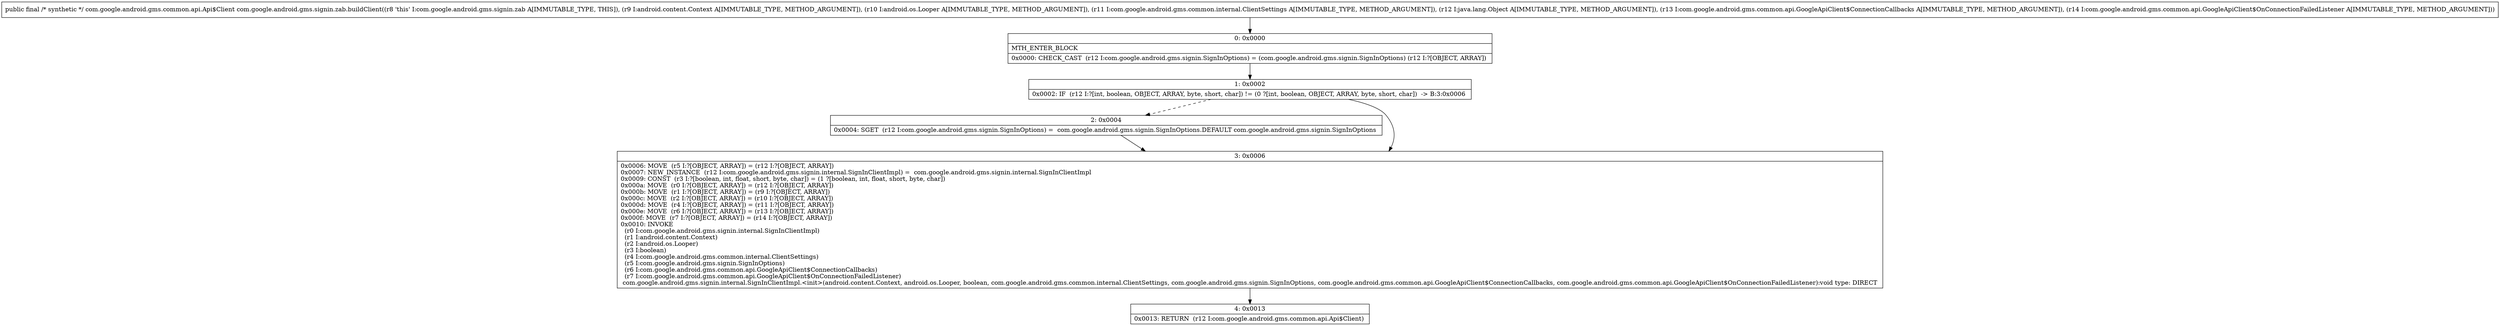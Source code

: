 digraph "CFG forcom.google.android.gms.signin.zab.buildClient(Landroid\/content\/Context;Landroid\/os\/Looper;Lcom\/google\/android\/gms\/common\/internal\/ClientSettings;Ljava\/lang\/Object;Lcom\/google\/android\/gms\/common\/api\/GoogleApiClient$ConnectionCallbacks;Lcom\/google\/android\/gms\/common\/api\/GoogleApiClient$OnConnectionFailedListener;)Lcom\/google\/android\/gms\/common\/api\/Api$Client;" {
Node_0 [shape=record,label="{0\:\ 0x0000|MTH_ENTER_BLOCK\l|0x0000: CHECK_CAST  (r12 I:com.google.android.gms.signin.SignInOptions) = (com.google.android.gms.signin.SignInOptions) (r12 I:?[OBJECT, ARRAY]) \l}"];
Node_1 [shape=record,label="{1\:\ 0x0002|0x0002: IF  (r12 I:?[int, boolean, OBJECT, ARRAY, byte, short, char]) != (0 ?[int, boolean, OBJECT, ARRAY, byte, short, char])  \-\> B:3:0x0006 \l}"];
Node_2 [shape=record,label="{2\:\ 0x0004|0x0004: SGET  (r12 I:com.google.android.gms.signin.SignInOptions) =  com.google.android.gms.signin.SignInOptions.DEFAULT com.google.android.gms.signin.SignInOptions \l}"];
Node_3 [shape=record,label="{3\:\ 0x0006|0x0006: MOVE  (r5 I:?[OBJECT, ARRAY]) = (r12 I:?[OBJECT, ARRAY]) \l0x0007: NEW_INSTANCE  (r12 I:com.google.android.gms.signin.internal.SignInClientImpl) =  com.google.android.gms.signin.internal.SignInClientImpl \l0x0009: CONST  (r3 I:?[boolean, int, float, short, byte, char]) = (1 ?[boolean, int, float, short, byte, char]) \l0x000a: MOVE  (r0 I:?[OBJECT, ARRAY]) = (r12 I:?[OBJECT, ARRAY]) \l0x000b: MOVE  (r1 I:?[OBJECT, ARRAY]) = (r9 I:?[OBJECT, ARRAY]) \l0x000c: MOVE  (r2 I:?[OBJECT, ARRAY]) = (r10 I:?[OBJECT, ARRAY]) \l0x000d: MOVE  (r4 I:?[OBJECT, ARRAY]) = (r11 I:?[OBJECT, ARRAY]) \l0x000e: MOVE  (r6 I:?[OBJECT, ARRAY]) = (r13 I:?[OBJECT, ARRAY]) \l0x000f: MOVE  (r7 I:?[OBJECT, ARRAY]) = (r14 I:?[OBJECT, ARRAY]) \l0x0010: INVOKE  \l  (r0 I:com.google.android.gms.signin.internal.SignInClientImpl)\l  (r1 I:android.content.Context)\l  (r2 I:android.os.Looper)\l  (r3 I:boolean)\l  (r4 I:com.google.android.gms.common.internal.ClientSettings)\l  (r5 I:com.google.android.gms.signin.SignInOptions)\l  (r6 I:com.google.android.gms.common.api.GoogleApiClient$ConnectionCallbacks)\l  (r7 I:com.google.android.gms.common.api.GoogleApiClient$OnConnectionFailedListener)\l com.google.android.gms.signin.internal.SignInClientImpl.\<init\>(android.content.Context, android.os.Looper, boolean, com.google.android.gms.common.internal.ClientSettings, com.google.android.gms.signin.SignInOptions, com.google.android.gms.common.api.GoogleApiClient$ConnectionCallbacks, com.google.android.gms.common.api.GoogleApiClient$OnConnectionFailedListener):void type: DIRECT \l}"];
Node_4 [shape=record,label="{4\:\ 0x0013|0x0013: RETURN  (r12 I:com.google.android.gms.common.api.Api$Client) \l}"];
MethodNode[shape=record,label="{public final \/* synthetic *\/ com.google.android.gms.common.api.Api$Client com.google.android.gms.signin.zab.buildClient((r8 'this' I:com.google.android.gms.signin.zab A[IMMUTABLE_TYPE, THIS]), (r9 I:android.content.Context A[IMMUTABLE_TYPE, METHOD_ARGUMENT]), (r10 I:android.os.Looper A[IMMUTABLE_TYPE, METHOD_ARGUMENT]), (r11 I:com.google.android.gms.common.internal.ClientSettings A[IMMUTABLE_TYPE, METHOD_ARGUMENT]), (r12 I:java.lang.Object A[IMMUTABLE_TYPE, METHOD_ARGUMENT]), (r13 I:com.google.android.gms.common.api.GoogleApiClient$ConnectionCallbacks A[IMMUTABLE_TYPE, METHOD_ARGUMENT]), (r14 I:com.google.android.gms.common.api.GoogleApiClient$OnConnectionFailedListener A[IMMUTABLE_TYPE, METHOD_ARGUMENT])) }"];
MethodNode -> Node_0;
Node_0 -> Node_1;
Node_1 -> Node_2[style=dashed];
Node_1 -> Node_3;
Node_2 -> Node_3;
Node_3 -> Node_4;
}

